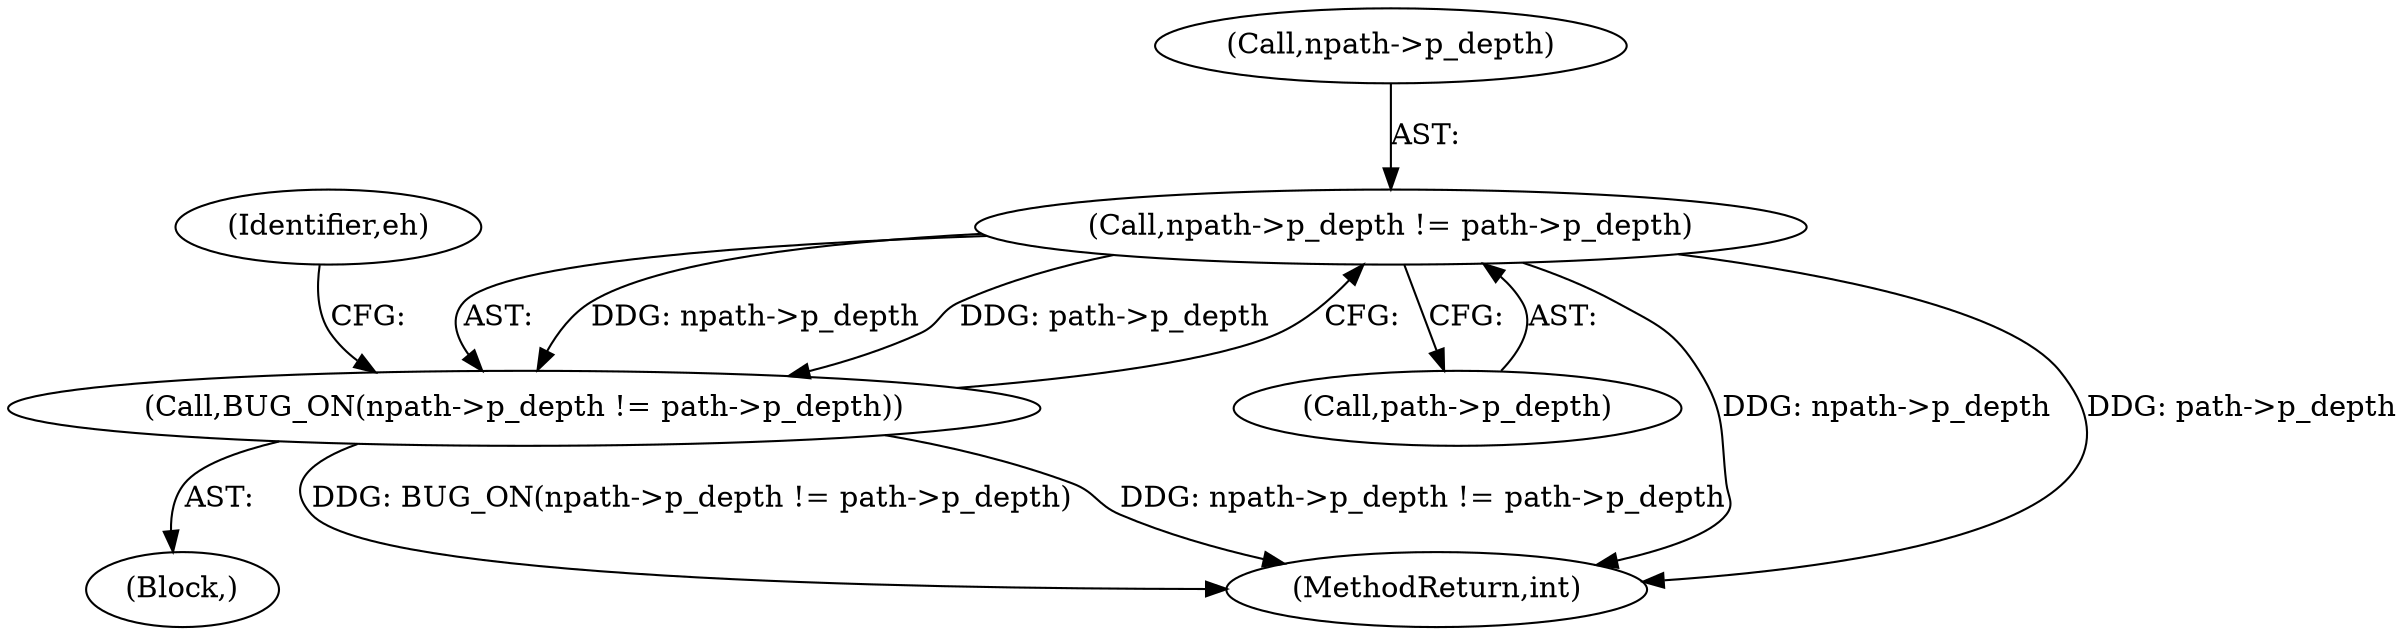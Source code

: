 digraph "0_linux_744692dc059845b2a3022119871846e74d4f6e11_1@pointer" {
"1000295" [label="(Call,npath->p_depth != path->p_depth)"];
"1000294" [label="(Call,BUG_ON(npath->p_depth != path->p_depth))"];
"1000303" [label="(Identifier,eh)"];
"1000294" [label="(Call,BUG_ON(npath->p_depth != path->p_depth))"];
"1000299" [label="(Call,path->p_depth)"];
"1000274" [label="(Block,)"];
"1000296" [label="(Call,npath->p_depth)"];
"1000610" [label="(MethodReturn,int)"];
"1000295" [label="(Call,npath->p_depth != path->p_depth)"];
"1000295" -> "1000294"  [label="AST: "];
"1000295" -> "1000299"  [label="CFG: "];
"1000296" -> "1000295"  [label="AST: "];
"1000299" -> "1000295"  [label="AST: "];
"1000294" -> "1000295"  [label="CFG: "];
"1000295" -> "1000610"  [label="DDG: npath->p_depth"];
"1000295" -> "1000610"  [label="DDG: path->p_depth"];
"1000295" -> "1000294"  [label="DDG: npath->p_depth"];
"1000295" -> "1000294"  [label="DDG: path->p_depth"];
"1000294" -> "1000274"  [label="AST: "];
"1000303" -> "1000294"  [label="CFG: "];
"1000294" -> "1000610"  [label="DDG: BUG_ON(npath->p_depth != path->p_depth)"];
"1000294" -> "1000610"  [label="DDG: npath->p_depth != path->p_depth"];
}
